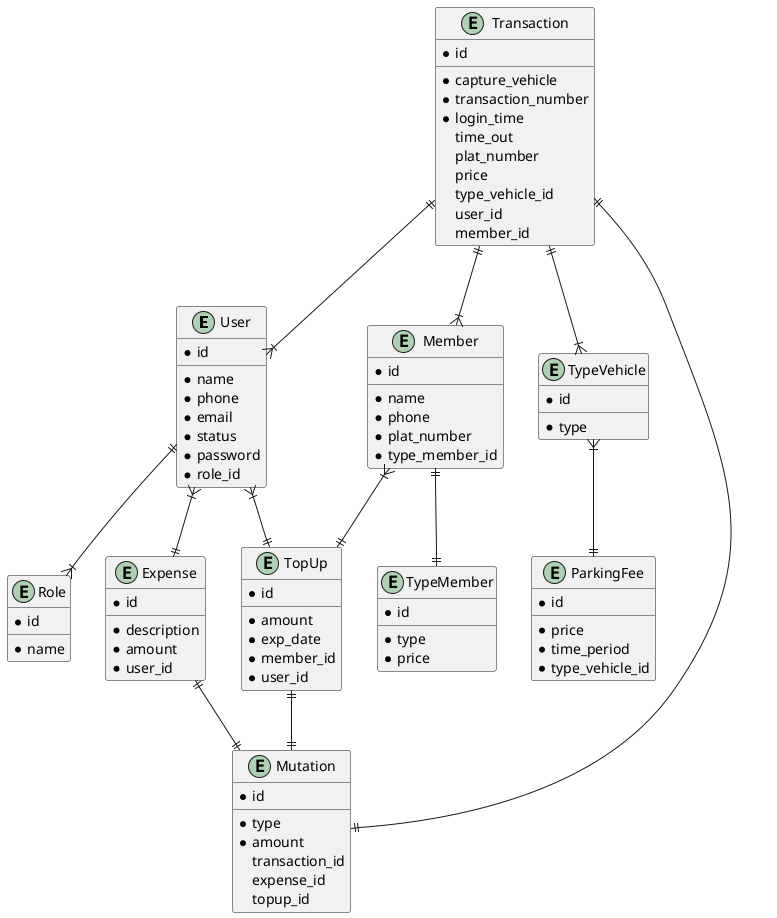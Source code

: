 @startuml Database

entity User {
  * id
  __
  * name
  * phone
  * email
  * status
  * password
  * role_id
}

entity Role {
  * id
  __
  * name
}

entity Member {
  * id
  __
  * name
  * phone
  * plat_number
  * type_member_id
}

entity TypeVehicle {
  * id
  __
  * type
}

entity ParkingFee {
  * id
  __
  * price
  * time_period
  * type_vehicle_id
}

entity Transaction {
  * id
  __
  * capture_vehicle
  * transaction_number
  * login_time
  time_out
  plat_number
  price
  type_vehicle_id
  user_id
  member_id
}

entity Expense {
  * id
  __
  * description
  * amount
  * user_id
}

entity Mutation {
  * id
  __
  * type
  * amount
  transaction_id
  expense_id
  topup_id
}

entity TopUp {
  * id
  __
  * amount
  * exp_date
  * member_id
  * user_id
}

entity TypeMember {
  * id
  __
  * type
  * price
}

Transaction ||--|{ Member
Transaction ||--|{ TypeVehicle
Transaction ||--|| Mutation
Transaction ||--|{ User
TypeVehicle }|--|| ParkingFee
Expense ||--|| Mutation
TopUp ||--|| Mutation
User ||--|{ Role
User }|--|| TopUp
User }|--|| Expense
Member }|--|| TopUp
Member ||--|| TypeMember